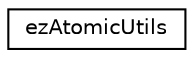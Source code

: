 digraph "Graphical Class Hierarchy"
{
 // LATEX_PDF_SIZE
  edge [fontname="Helvetica",fontsize="10",labelfontname="Helvetica",labelfontsize="10"];
  node [fontname="Helvetica",fontsize="10",shape=record];
  rankdir="LR";
  Node0 [label="ezAtomicUtils",height=0.2,width=0.4,color="black", fillcolor="white", style="filled",URL="$d6/d25/structez_atomic_utils.htm",tooltip="This class provides functions to do atomic operations."];
}
